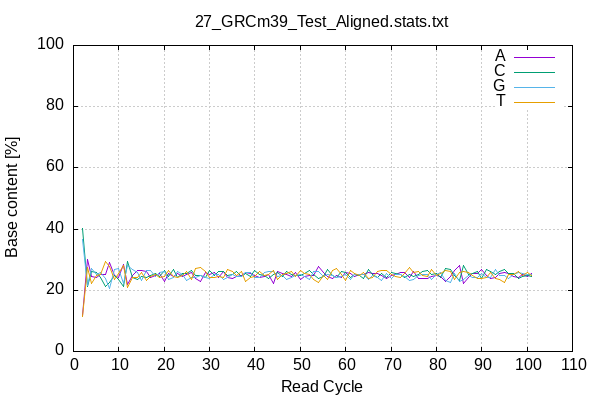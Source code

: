 
            set terminal png size 600,400 truecolor
            set output "plots/acgt-cycles.png"
            set grid xtics ytics y2tics back lc rgb "#cccccc"
            set style line 1 linecolor rgb "green"
            set style line 2 linecolor rgb "red"
            set style line 3 linecolor rgb "black"
            set style line 4 linecolor rgb "blue"
            set style increment user
            set ylabel "Base content [%]"
            set xlabel "Read Cycle"
            set yrange [0:100]
            set title "27_GRCm39_Test_Aligned.stats.txt" noenhanced
            plot '-' w l ti 'A', '-' w l ti 'C', '-' w l ti 'G', '-' w l ti 'T'
        2	11.62
3	29.95
4	24.45
5	24.28
6	25.10
7	25.25
8	29.05
9	24.95
10	24.15
11	28.35
12	21.80
13	24.95
14	26.60
15	26.50
16	26.25
17	24.20
18	24.70
19	25.55
20	22.75
21	25.40
22	24.60
23	25.45
24	24.45
25	25.25
26	25.80
27	23.93
28	22.80
29	25.70
30	25.25
31	25.95
32	24.05
33	26.05
34	24.25
35	23.75
36	24.55
37	24.70
38	25.80
39	25.45
40	24.80
41	24.30
42	24.45
43	25.00
44	22.20
45	26.00
46	25.60
47	25.00
48	24.46
49	25.96
50	23.50
51	24.55
52	24.85
53	24.85
54	27.65
55	25.85
56	24.55
57	24.00
58	24.70
59	24.25
60	25.70
61	25.65
62	24.40
63	25.20
64	25.25
65	25.80
66	25.65
67	25.65
68	24.85
69	23.90
70	24.95
71	25.00
72	25.75
73	25.96
74	24.31
75	26.30
76	23.83
77	23.82
78	23.77
79	24.64
80	24.70
81	24.63
82	22.98
83	24.40
84	26.36
85	28.19
86	22.30
87	24.15
88	25.55
89	25.60
90	26.65
91	24.75
92	23.90
93	24.20
94	25.60
95	25.75
96	25.45
97	24.40
98	24.05
99	25.03
100	24.50
101	25.55
end
2	40.08
3	21.30
4	26.30
5	25.89
6	24.05
7	21.30
8	22.65
9	24.75
10	23.40
11	21.25
12	29.25
13	24.05
14	23.50
15	24.60
16	24.20
17	24.70
18	25.45
19	24.35
20	26.45
21	24.65
22	26.65
23	24.20
24	25.60
25	25.40
26	26.40
27	24.94
28	24.75
29	24.25
30	26.50
31	24.90
32	26.20
33	26.25
34	24.95
35	25.05
36	26.10
37	24.55
38	25.65
39	24.60
40	26.35
41	25.20
42	24.90
43	23.85
44	25.20
45	25.85
46	24.65
47	26.15
48	25.11
49	24.81
50	24.80
51	25.55
52	26.45
53	25.25
54	23.70
55	24.65
56	26.70
57	24.90
58	24.20
59	26.20
60	25.95
61	24.15
62	25.15
63	24.85
64	24.00
65	26.65
66	25.20
67	24.20
68	25.65
69	24.30
70	25.85
71	25.40
72	25.00
73	24.27
74	25.09
75	24.45
76	25.30
77	26.05
78	26.59
79	25.10
80	25.60
81	24.08
82	27.15
83	26.90
84	24.80
85	23.27
86	28.10
87	25.00
88	25.45
89	26.30
90	23.90
91	26.95
92	26.15
93	25.20
94	26.15
95	26.90
96	25.50
97	25.35
98	23.95
99	24.57
100	24.75
101	24.55
end
2	36.72
3	21.45
4	27.05
5	25.09
6	25.70
7	23.95
8	20.65
9	26.65
10	27.00
11	22.20
12	28.00
13	26.90
14	25.85
15	23.05
16	26.45
17	26.45
18	24.55
19	25.95
20	26.20
21	23.55
22	24.10
23	26.10
24	25.05
25	23.20
26	24.30
27	24.08
28	24.90
29	24.05
30	23.95
31	25.00
32	25.10
33	23.50
34	24.05
35	25.00
36	24.40
37	24.60
38	25.75
39	25.75
40	24.20
41	24.25
42	25.80
43	26.10
44	26.05
45	24.60
46	24.70
47	23.40
48	24.31
49	24.81
50	25.25
51	24.35
52	23.60
53	26.25
54	26.00
55	24.60
56	25.25
57	24.75
58	24.10
59	24.45
60	25.15
61	23.60
62	25.00
63	25.00
64	25.00
65	23.60
66	24.95
67	24.10
68	23.05
69	25.45
70	23.90
71	25.00
72	25.10
73	24.37
74	23.26
75	23.45
76	24.75
77	25.14
78	25.29
79	23.52
80	25.00
81	25.74
82	23.29
83	22.70
84	25.45
85	22.86
86	23.60
87	24.90
88	24.20
89	24.15
90	25.65
91	24.15
92	24.20
93	26.75
94	24.70
95	24.85
96	23.80
97	25.00
98	25.75
99	25.63
100	25.05
101	25.10
end
2	11.57
3	27.30
4	22.20
5	24.74
6	25.15
7	29.50
8	27.65
9	23.65
10	25.45
11	28.20
12	20.95
13	24.10
14	24.05
15	25.85
16	23.10
17	24.65
18	25.30
19	24.15
20	24.60
21	26.40
22	24.65
23	24.25
24	24.90
25	26.15
26	23.50
27	27.04
28	27.55
29	26.00
30	24.30
31	24.15
32	24.65
33	24.20
34	26.75
35	26.20
36	24.95
37	26.15
38	22.80
39	24.20
40	24.65
41	26.25
42	24.85
43	25.05
44	26.55
45	23.55
46	25.05
47	25.45
48	26.11
49	24.41
50	26.45
51	25.55
52	25.10
53	23.65
54	22.65
55	24.90
56	23.50
57	26.35
58	27.00
59	25.10
60	23.20
61	26.60
62	25.45
63	24.95
64	25.75
65	23.95
66	24.20
67	26.05
68	26.45
69	26.35
70	25.30
71	24.60
72	24.15
73	25.40
74	27.34
75	25.80
76	26.12
77	24.99
78	24.35
79	26.73
80	24.70
81	25.54
82	26.58
83	26.00
84	23.39
85	25.68
86	26.00
87	25.95
88	24.80
89	23.95
90	23.80
91	24.15
92	25.75
93	23.85
94	23.55
95	22.50
96	25.25
97	25.25
98	26.25
99	24.77
100	25.70
101	24.80
end
